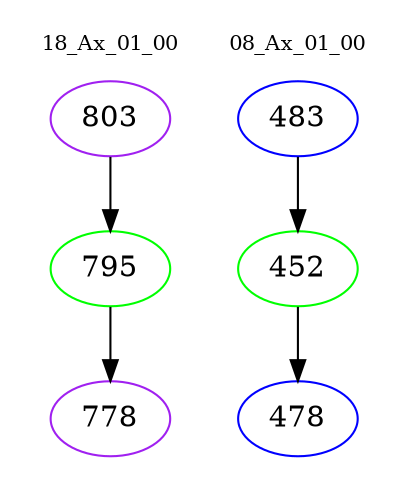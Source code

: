 digraph{
subgraph cluster_0 {
color = white
label = "18_Ax_01_00";
fontsize=10;
T0_803 [label="803", color="purple"]
T0_803 -> T0_795 [color="black"]
T0_795 [label="795", color="green"]
T0_795 -> T0_778 [color="black"]
T0_778 [label="778", color="purple"]
}
subgraph cluster_1 {
color = white
label = "08_Ax_01_00";
fontsize=10;
T1_483 [label="483", color="blue"]
T1_483 -> T1_452 [color="black"]
T1_452 [label="452", color="green"]
T1_452 -> T1_478 [color="black"]
T1_478 [label="478", color="blue"]
}
}
